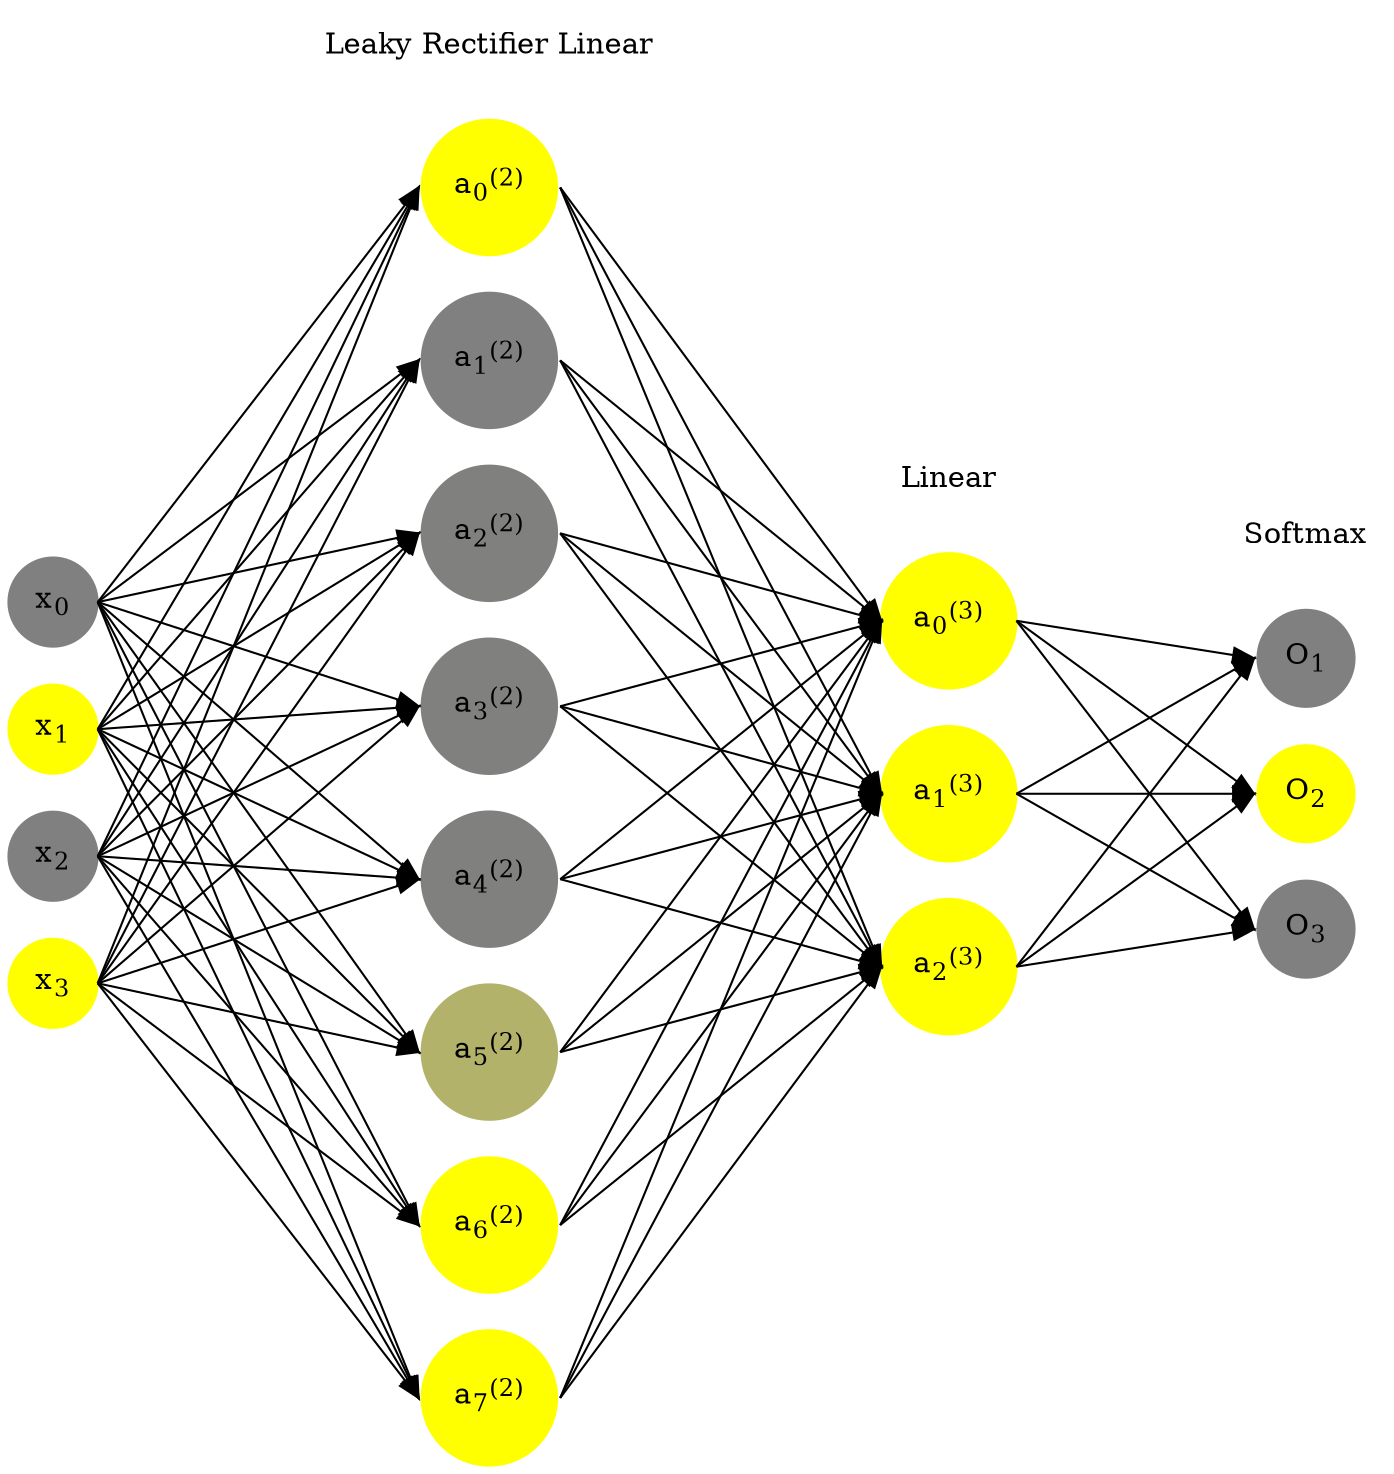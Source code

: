 digraph G {
	rankdir = LR;
	splines=false;
	edge[style=invis];
	ranksep= 1.4;
	{
	node [shape=circle, color="0.1667, 0.0, 0.5", style=filled, fillcolor="0.1667, 0.0, 0.5"];
	x0 [label=<x<sub>0</sub>>];
	}
	{
	node [shape=circle, color="0.1667, 1.0, 1.0", style=filled, fillcolor="0.1667, 1.0, 1.0"];
	x1 [label=<x<sub>1</sub>>];
	}
	{
	node [shape=circle, color="0.1667, 0.0, 0.5", style=filled, fillcolor="0.1667, 0.0, 0.5"];
	x2 [label=<x<sub>2</sub>>];
	}
	{
	node [shape=circle, color="0.1667, 1.0, 1.0", style=filled, fillcolor="0.1667, 1.0, 1.0"];
	x3 [label=<x<sub>3</sub>>];
	}
	{
	node [shape=circle, color="0.1667, 1.145897, 1.072948", style=filled, fillcolor="0.1667, 1.145897, 1.072948"];
	a02 [label=<a<sub>0</sub><sup>(2)</sup>>];
	}
	{
	node [shape=circle, color="0.1667, 0.000277, 0.500139", style=filled, fillcolor="0.1667, 0.000277, 0.500139"];
	a12 [label=<a<sub>1</sub><sup>(2)</sup>>];
	}
	{
	node [shape=circle, color="0.1667, 0.001838, 0.500919", style=filled, fillcolor="0.1667, 0.001838, 0.500919"];
	a22 [label=<a<sub>2</sub><sup>(2)</sup>>];
	}
	{
	node [shape=circle, color="0.1667, 0.000547, 0.500273", style=filled, fillcolor="0.1667, 0.000547, 0.500273"];
	a32 [label=<a<sub>3</sub><sup>(2)</sup>>];
	}
	{
	node [shape=circle, color="0.1667, 0.000897, 0.500448", style=filled, fillcolor="0.1667, 0.000897, 0.500448"];
	a42 [label=<a<sub>4</sub><sup>(2)</sup>>];
	}
	{
	node [shape=circle, color="0.1667, 0.395854, 0.697927", style=filled, fillcolor="0.1667, 0.395854, 0.697927"];
	a52 [label=<a<sub>5</sub><sup>(2)</sup>>];
	}
	{
	node [shape=circle, color="0.1667, 5.660621, 3.330310", style=filled, fillcolor="0.1667, 5.660621, 3.330310"];
	a62 [label=<a<sub>6</sub><sup>(2)</sup>>];
	}
	{
	node [shape=circle, color="0.1667, 3.718142, 2.359071", style=filled, fillcolor="0.1667, 3.718142, 2.359071"];
	a72 [label=<a<sub>7</sub><sup>(2)</sup>>];
	}
	{
	node [shape=circle, color="0.1667, 29.840044, 15.420022", style=filled, fillcolor="0.1667, 29.840044, 15.420022"];
	a03 [label=<a<sub>0</sub><sup>(3)</sup>>];
	}
	{
	node [shape=circle, color="0.1667, 23.074657, 12.037329", style=filled, fillcolor="0.1667, 23.074657, 12.037329"];
	a13 [label=<a<sub>1</sub><sup>(3)</sup>>];
	}
	{
	node [shape=circle, color="0.1667, 15.647375, 8.323687", style=filled, fillcolor="0.1667, 15.647375, 8.323687"];
	a23 [label=<a<sub>2</sub><sup>(3)</sup>>];
	}
	{
	node [shape=circle, color="0.1667, 0.0, 0.5", style=filled, fillcolor="0.1667, 0.0, 0.5"];
	O1 [label=<O<sub>1</sub>>];
	}
	{
	node [shape=circle, color="0.1667, 1.0, 1.0", style=filled, fillcolor="0.1667, 1.0, 1.0"];
	O2 [label=<O<sub>2</sub>>];
	}
	{
	node [shape=circle, color="0.1667, 0.0, 0.5", style=filled, fillcolor="0.1667, 0.0, 0.5"];
	O3 [label=<O<sub>3</sub>>];
	}
	{
	rank=same;
	x0->x1->x2->x3;
	}
	{
	rank=same;
	a02->a12->a22->a32->a42->a52->a62->a72;
	}
	{
	rank=same;
	a03->a13->a23;
	}
	{
	rank=same;
	O1->O2->O3;
	}
	l1 [shape=plaintext,label="Leaky Rectifier Linear"];
	l1->a02;
	{rank=same; l1;a02};
	l2 [shape=plaintext,label="Linear"];
	l2->a03;
	{rank=same; l2;a03};
	l3 [shape=plaintext,label="Softmax"];
	l3->O1;
	{rank=same; l3;O1};
edge[style=solid, tailport=e, headport=w];
	{x0;x1;x2;x3} -> {a02;a12;a22;a32;a42;a52;a62;a72};
	{a02;a12;a22;a32;a42;a52;a62;a72} -> {a03;a13;a23};
	{a03;a13;a23} -> {O1,O2,O3};
}